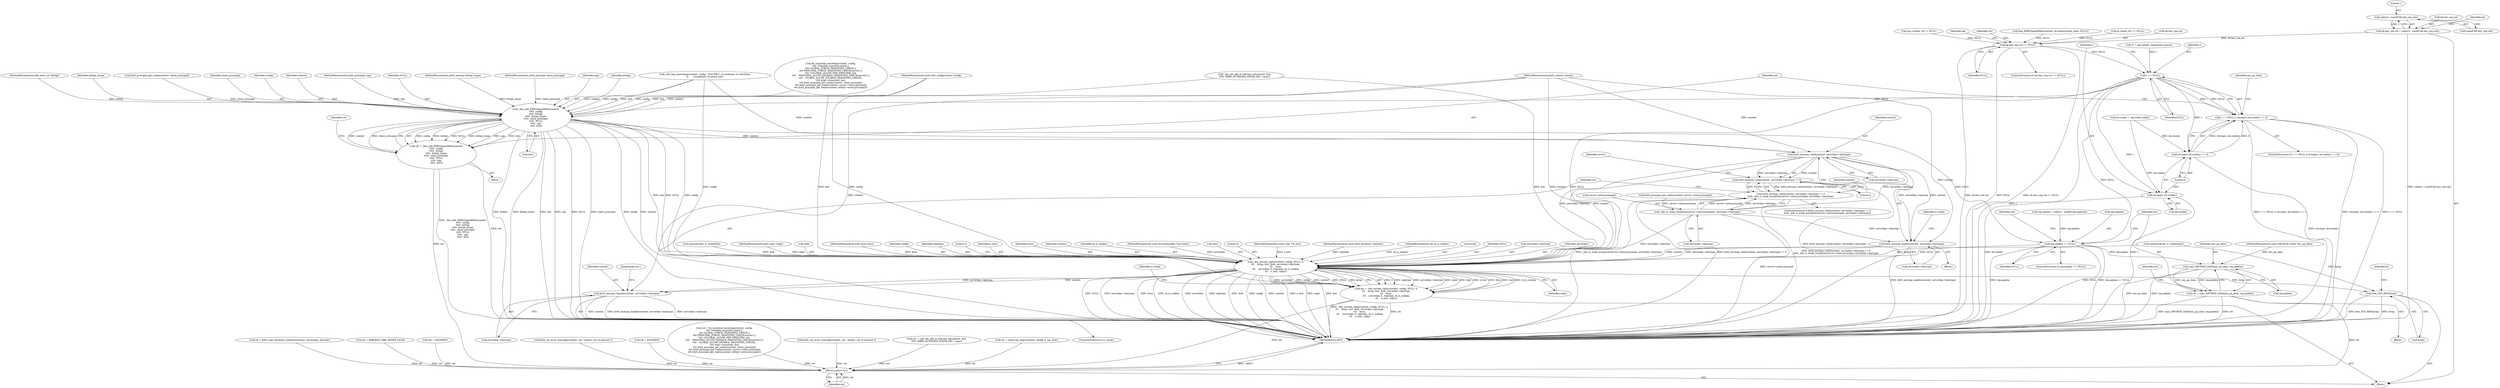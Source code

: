 digraph "0_heimdal_b1e699103f08d6a0ca46a122193c9da65f6cf837_1@API" {
"1000825" [label="(Call,calloc(1, sizeof(*ek.last_req.val)))"];
"1000819" [label="(Call,ek.last_req.val = calloc(1, sizeof(*ek.last_req.val)))"];
"1000835" [label="(Call,ek.last_req.val == NULL)"];
"1000941" [label="(Call,r == NULL)"];
"1000940" [label="(Call,r == NULL || strcmp(r, ek.srealm) == 0)"];
"1000944" [label="(Call,strcmp(r, ek.srealm) == 0)"];
"1000945" [label="(Call,strcmp(r, ek.srealm))"];
"1000954" [label="(Call,_kdc_add_KRB5SignedPath(context,\n\t\t\t\t\t  config,\n\t\t\t\t\t  krbtgt,\n\t\t\t\t\t  krbtgt_etype,\n\t\t\t\t\t  client_principal,\n\t\t\t\t\t  NULL,\n\t\t\t\t\t  spp,\n\t\t\t\t\t  &et))"];
"1000952" [label="(Call,ret = _kdc_add_KRB5SignedPath(context,\n\t\t\t\t\t  config,\n\t\t\t\t\t  krbtgt,\n\t\t\t\t\t  krbtgt_etype,\n\t\t\t\t\t  client_principal,\n\t\t\t\t\t  NULL,\n\t\t\t\t\t  spp,\n\t\t\t\t\t  &et))"];
"1001125" [label="(Return,return ret;)"];
"1000984" [label="(Call,rep.padata == NULL)"];
"1000996" [label="(Call,copy_METHOD_DATA(enc_pa_data, rep.padata))"];
"1000994" [label="(Call,ret = copy_METHOD_DATA(enc_pa_data, rep.padata))"];
"1001033" [label="(Call,_kdc_encode_reply(context, config, NULL, 0,\n\t\t\t    &rep, &et, &ek, serverkey->keytype,\n\t\t\t    kvno,\n\t\t\t    serverkey, 0, replykey, rk_is_subkey,\n\t\t\t    e_text, reply))"];
"1001031" [label="(Call,ret = _kdc_encode_reply(context, config, NULL, 0,\n\t\t\t    &rep, &et, &ek, serverkey->keytype,\n\t\t\t    kvno,\n\t\t\t    serverkey, 0, replykey, rk_is_subkey,\n\t\t\t    e_text, reply))"];
"1001056" [label="(Call,krb5_enctype_disable(context, serverkey->keytype))"];
"1001062" [label="(Call,free_TGS_REP(&rep))"];
"1001007" [label="(Call,krb5_enctype_valid(context, serverkey->keytype))"];
"1001006" [label="(Call,krb5_enctype_valid(context, serverkey->keytype) != 0)"];
"1001005" [label="(Call,krb5_enctype_valid(context, serverkey->keytype) != 0\n\t&& _kdc_is_weak_exception(server->entry.principal, serverkey->keytype))"];
"1001013" [label="(Call,_kdc_is_weak_exception(server->entry.principal, serverkey->keytype))"];
"1001023" [label="(Call,krb5_enctype_enable(context, serverkey->keytype))"];
"1000404" [label="(Call,tgt->renew_till != NULL)"];
"1000939" [label="(ControlStructure,if (r == NULL || strcmp(r, ek.srealm) == 0))"];
"1000914" [label="(Call,_kdc_log_timestamp(context, config, \"TGS-REQ\", et.authtime, et.starttime,\n\t\t       et.endtime, et.renew_till))"];
"1001049" [label="(Literal,0)"];
"1001052" [label="(Identifier,e_text)"];
"1001063" [label="(Call,&rep)"];
"1000932" [label="(Call,*r = get_krbtgt_realm(&ek.sname))"];
"1000251" [label="(Call,krb5_principal_get_realm(context, client_principal))"];
"1001014" [label="(Call,server->entry.principal)"];
"1000786" [label="(Call,ret = krb5_copy_keyblock_contents(context, sessionkey, &et.key))"];
"1000959" [label="(Identifier,client_principal)"];
"1000111" [label="(MethodParameterIn,krb5_context context)"];
"1000850" [label="(Identifier,ek)"];
"1001033" [label="(Call,_kdc_encode_reply(context, config, NULL, 0,\n\t\t\t    &rep, &et, &ek, serverkey->keytype,\n\t\t\t    kvno,\n\t\t\t    serverkey, 0, replykey, rk_is_subkey,\n\t\t\t    e_text, reply))"];
"1000112" [label="(MethodParameterIn,krb5_kdc_configuration *config)"];
"1000956" [label="(Identifier,config)"];
"1000947" [label="(Call,ek.srealm)"];
"1000962" [label="(Call,&et)"];
"1001016" [label="(Identifier,server)"];
"1000560" [label="(Call,ret = KRB5KDC_ERR_NEVER_VALID)"];
"1000983" [label="(ControlStructure,if (rep.padata == NULL))"];
"1001025" [label="(Call,serverkey->keytype)"];
"1000943" [label="(Identifier,NULL)"];
"1000944" [label="(Call,strcmp(r, ek.srealm) == 0)"];
"1001005" [label="(Call,krb5_enctype_valid(context, serverkey->keytype) != 0\n\t&& _kdc_is_weak_exception(server->entry.principal, serverkey->keytype))"];
"1000985" [label="(Call,rep.padata)"];
"1000971" [label="(Block,)"];
"1001047" [label="(Identifier,kvno)"];
"1000825" [label="(Call,calloc(1, sizeof(*ek.last_req.val)))"];
"1001034" [label="(Identifier,context)"];
"1001051" [label="(Identifier,rk_is_subkey)"];
"1000990" [label="(Call,ret = ENOMEM)"];
"1000951" [label="(Block,)"];
"1000952" [label="(Call,ret = _kdc_add_KRB5SignedPath(context,\n\t\t\t\t\t  config,\n\t\t\t\t\t  krbtgt,\n\t\t\t\t\t  krbtgt_etype,\n\t\t\t\t\t  client_principal,\n\t\t\t\t\t  NULL,\n\t\t\t\t\t  spp,\n\t\t\t\t\t  &et))"];
"1001009" [label="(Call,serverkey->keytype)"];
"1000844" [label="(Identifier,ret)"];
"1000955" [label="(Identifier,context)"];
"1000826" [label="(Literal,1)"];
"1001007" [label="(Call,krb5_enctype_valid(context, serverkey->keytype))"];
"1000118" [label="(MethodParameterIn,const EncryptionKey *serverkey)"];
"1000820" [label="(Call,ek.last_req.val)"];
"1000129" [label="(MethodParameterIn,krb5_principals spp)"];
"1001062" [label="(Call,free_TGS_REP(&rep))"];
"1000838" [label="(Identifier,ek)"];
"1000945" [label="(Call,strcmp(r, ek.srealm))"];
"1000960" [label="(Identifier,NULL)"];
"1001012" [label="(Literal,0)"];
"1000991" [label="(Identifier,ret)"];
"1001057" [label="(Identifier,context)"];
"1001008" [label="(Identifier,context)"];
"1000134" [label="(Block,)"];
"1000984" [label="(Call,rep.padata == NULL)"];
"1001024" [label="(Identifier,context)"];
"1000128" [label="(MethodParameterIn,krb5_enctype krbtgt_etype)"];
"1001040" [label="(Call,&et)"];
"1001068" [label="(Identifier,et)"];
"1001037" [label="(Literal,0)"];
"1000126" [label="(MethodParameterIn,krb5_principal client_principal)"];
"1001006" [label="(Call,krb5_enctype_valid(context, serverkey->keytype) != 0)"];
"1000827" [label="(Call,sizeof(*ek.last_req.val))"];
"1001004" [label="(ControlStructure,if (krb5_enctype_valid(context, serverkey->keytype) != 0\n\t&& _kdc_is_weak_exception(server->entry.principal, serverkey->keytype)))"];
"1001053" [label="(Identifier,reply)"];
"1000730" [label="(Call,find_KRB5SignedPath(context, et.authorization_data, NULL))"];
"1000132" [label="(MethodParameterIn,const char **e_text)"];
"1000961" [label="(Identifier,spp)"];
"1000116" [label="(MethodParameterIn,const krb5_keyblock *replykey)"];
"1001125" [label="(Return,return ret;)"];
"1001127" [label="(MethodReturn,RET)"];
"1001061" [label="(JumpTarget,out:)"];
"1000988" [label="(Identifier,NULL)"];
"1000723" [label="(Call,krb5_set_error_message(context, ret, \"malloc: out of memory\"))"];
"1000998" [label="(Call,rep.padata)"];
"1000834" [label="(ControlStructure,if (ek.last_req.val == NULL))"];
"1001022" [label="(Block,)"];
"1000994" [label="(Call,ret = copy_METHOD_DATA(enc_pa_data, rep.padata))"];
"1000896" [label="(Call,ek.srealm = rep.ticket.realm)"];
"1001054" [label="(ControlStructure,if (is_weak))"];
"1000117" [label="(MethodParameterIn,int rk_is_subkey)"];
"1001038" [label="(Call,&rep)"];
"1000957" [label="(Identifier,krbtgt)"];
"1000843" [label="(Call,ret = ENOMEM)"];
"1000972" [label="(Call,rep.padata = calloc(1, sizeof(*rep.padata)))"];
"1000954" [label="(Call,_kdc_add_KRB5SignedPath(context,\n\t\t\t\t\t  config,\n\t\t\t\t\t  krbtgt,\n\t\t\t\t\t  krbtgt_etype,\n\t\t\t\t\t  client_principal,\n\t\t\t\t\t  NULL,\n\t\t\t\t\t  spp,\n\t\t\t\t\t  &et))"];
"1000223" [label="(Call,ret = fix_transited_encoding(context, config,\n\t\t\t\t !f.disable_transited_check ||\n\t\t\t\t GLOBAL_FORCE_TRANSITED_CHECK ||\n\t\t\t\t PRINCIPAL_FORCE_TRANSITED_CHECK(server) ||\n\t\t\t\t !((GLOBAL_ALLOW_PER_PRINCIPAL &&\n\t\t\t\t    PRINCIPAL_ALLOW_DISABLE_TRANSITED_CHECK(server)) ||\n\t\t\t\t   GLOBAL_ALLOW_DISABLE_TRANSITED_CHECK),\n \t\t\t\t &tgt->transited, &et,\n \t\t\t\t krb5_principal_get_realm(context, client_principal),\n \t\t\t\t krb5_principal_get_realm(context, server->entry.principal),\n\t\t\t\t krb5_principal_get_realm(context, krbtgt->entry.principal)))"];
"1000691" [label="(Call,krb5_set_error_message(context, ret, \"malloc: out of memory\"))"];
"1000254" [label="(Call,krb5_principal_get_realm(context, server->entry.principal))"];
"1000835" [label="(Call,ek.last_req.val == NULL)"];
"1000645" [label="(Call,ret = _kdc_tkt_add_if_relevant_ad(context, &et,\n\t\t\t\t\t  KRB5_AUTHDATA_WIN2K_PAC, rspac))"];
"1000819" [label="(Call,ek.last_req.val = calloc(1, sizeof(*ek.last_req.val)))"];
"1000211" [label="(Call,ret = check_tgs_flags(context, config, b, tgt, &et))"];
"1000149" [label="(Call,memset(&rep, 0, sizeof(rep)))"];
"1001032" [label="(Identifier,ret)"];
"1001036" [label="(Identifier,NULL)"];
"1000225" [label="(Call,fix_transited_encoding(context, config,\n\t\t\t\t !f.disable_transited_check ||\n\t\t\t\t GLOBAL_FORCE_TRANSITED_CHECK ||\n\t\t\t\t PRINCIPAL_FORCE_TRANSITED_CHECK(server) ||\n\t\t\t\t !((GLOBAL_ALLOW_PER_PRINCIPAL &&\n\t\t\t\t    PRINCIPAL_ALLOW_DISABLE_TRANSITED_CHECK(server)) ||\n\t\t\t\t   GLOBAL_ALLOW_DISABLE_TRANSITED_CHECK),\n \t\t\t\t &tgt->transited, &et,\n \t\t\t\t krb5_principal_get_realm(context, client_principal),\n \t\t\t\t krb5_principal_get_realm(context, server->entry.principal),\n\t\t\t\t krb5_principal_get_realm(context, krbtgt->entry.principal)))"];
"1000995" [label="(Identifier,ret)"];
"1000127" [label="(MethodParameterIn,hdb_entry_ex *krbtgt)"];
"1000390" [label="(Call,et.renew_till == NULL)"];
"1000950" [label="(Literal,0)"];
"1000965" [label="(Identifier,ret)"];
"1001126" [label="(Identifier,ret)"];
"1000997" [label="(Identifier,enc_pa_data)"];
"1000841" [label="(Identifier,NULL)"];
"1001002" [label="(Identifier,ret)"];
"1001044" [label="(Call,serverkey->keytype)"];
"1001048" [label="(Identifier,serverkey)"];
"1001023" [label="(Call,krb5_enctype_enable(context, serverkey->keytype))"];
"1000161" [label="(Call,memset(&ek, 0, sizeof(ek)))"];
"1000946" [label="(Identifier,r)"];
"1000969" [label="(Identifier,enc_pa_data)"];
"1001058" [label="(Call,serverkey->keytype)"];
"1000958" [label="(Identifier,krbtgt_etype)"];
"1000647" [label="(Call,_kdc_tkt_add_if_relevant_ad(context, &et,\n\t\t\t\t\t  KRB5_AUTHDATA_WIN2K_PAC, rspac))"];
"1000131" [label="(MethodParameterIn,const METHOD_DATA *enc_pa_data)"];
"1000133" [label="(MethodParameterIn,krb5_data *reply)"];
"1001055" [label="(Identifier,is_weak)"];
"1001029" [label="(Identifier,is_weak)"];
"1000953" [label="(Identifier,ret)"];
"1000940" [label="(Call,r == NULL || strcmp(r, ek.srealm) == 0)"];
"1000942" [label="(Identifier,r)"];
"1001042" [label="(Call,&ek)"];
"1001056" [label="(Call,krb5_enctype_disable(context, serverkey->keytype))"];
"1001031" [label="(Call,ret = _kdc_encode_reply(context, config, NULL, 0,\n\t\t\t    &rep, &et, &ek, serverkey->keytype,\n\t\t\t    kvno,\n\t\t\t    serverkey, 0, replykey, rk_is_subkey,\n\t\t\t    e_text, reply))"];
"1001019" [label="(Call,serverkey->keytype)"];
"1000996" [label="(Call,copy_METHOD_DATA(enc_pa_data, rep.padata))"];
"1000120" [label="(MethodParameterIn,krb5_kvno kvno)"];
"1000941" [label="(Call,r == NULL)"];
"1001035" [label="(Identifier,config)"];
"1001013" [label="(Call,_kdc_is_weak_exception(server->entry.principal, serverkey->keytype))"];
"1000836" [label="(Call,ek.last_req.val)"];
"1001050" [label="(Identifier,replykey)"];
"1000825" -> "1000819"  [label="AST: "];
"1000825" -> "1000827"  [label="CFG: "];
"1000826" -> "1000825"  [label="AST: "];
"1000827" -> "1000825"  [label="AST: "];
"1000819" -> "1000825"  [label="CFG: "];
"1000825" -> "1000819"  [label="DDG: 1"];
"1000819" -> "1000134"  [label="AST: "];
"1000820" -> "1000819"  [label="AST: "];
"1000838" -> "1000819"  [label="CFG: "];
"1000819" -> "1001127"  [label="DDG: calloc(1, sizeof(*ek.last_req.val))"];
"1000819" -> "1000835"  [label="DDG: ek.last_req.val"];
"1000835" -> "1000834"  [label="AST: "];
"1000835" -> "1000841"  [label="CFG: "];
"1000836" -> "1000835"  [label="AST: "];
"1000841" -> "1000835"  [label="AST: "];
"1000844" -> "1000835"  [label="CFG: "];
"1000850" -> "1000835"  [label="CFG: "];
"1000835" -> "1001127"  [label="DDG: ek.last_req.val == NULL"];
"1000835" -> "1001127"  [label="DDG: ek.last_req.val"];
"1000835" -> "1001127"  [label="DDG: NULL"];
"1000390" -> "1000835"  [label="DDG: NULL"];
"1000404" -> "1000835"  [label="DDG: NULL"];
"1000730" -> "1000835"  [label="DDG: NULL"];
"1000835" -> "1000941"  [label="DDG: NULL"];
"1000941" -> "1000940"  [label="AST: "];
"1000941" -> "1000943"  [label="CFG: "];
"1000942" -> "1000941"  [label="AST: "];
"1000943" -> "1000941"  [label="AST: "];
"1000946" -> "1000941"  [label="CFG: "];
"1000940" -> "1000941"  [label="CFG: "];
"1000941" -> "1001127"  [label="DDG: r"];
"1000941" -> "1000940"  [label="DDG: r"];
"1000941" -> "1000940"  [label="DDG: NULL"];
"1000932" -> "1000941"  [label="DDG: r"];
"1000941" -> "1000944"  [label="DDG: r"];
"1000941" -> "1000945"  [label="DDG: r"];
"1000941" -> "1000954"  [label="DDG: NULL"];
"1000941" -> "1000984"  [label="DDG: NULL"];
"1000941" -> "1001033"  [label="DDG: NULL"];
"1000940" -> "1000939"  [label="AST: "];
"1000940" -> "1000944"  [label="CFG: "];
"1000944" -> "1000940"  [label="AST: "];
"1000953" -> "1000940"  [label="CFG: "];
"1000969" -> "1000940"  [label="CFG: "];
"1000940" -> "1001127"  [label="DDG: r == NULL"];
"1000940" -> "1001127"  [label="DDG: r == NULL || strcmp(r, ek.srealm) == 0"];
"1000940" -> "1001127"  [label="DDG: strcmp(r, ek.srealm) == 0"];
"1000944" -> "1000940"  [label="DDG: strcmp(r, ek.srealm)"];
"1000944" -> "1000940"  [label="DDG: 0"];
"1000944" -> "1000950"  [label="CFG: "];
"1000945" -> "1000944"  [label="AST: "];
"1000950" -> "1000944"  [label="AST: "];
"1000944" -> "1001127"  [label="DDG: strcmp(r, ek.srealm)"];
"1000896" -> "1000944"  [label="DDG: ek.srealm"];
"1000945" -> "1000947"  [label="CFG: "];
"1000946" -> "1000945"  [label="AST: "];
"1000947" -> "1000945"  [label="AST: "];
"1000950" -> "1000945"  [label="CFG: "];
"1000945" -> "1001127"  [label="DDG: r"];
"1000945" -> "1001127"  [label="DDG: ek.srealm"];
"1000896" -> "1000945"  [label="DDG: ek.srealm"];
"1000954" -> "1000952"  [label="AST: "];
"1000954" -> "1000962"  [label="CFG: "];
"1000955" -> "1000954"  [label="AST: "];
"1000956" -> "1000954"  [label="AST: "];
"1000957" -> "1000954"  [label="AST: "];
"1000958" -> "1000954"  [label="AST: "];
"1000959" -> "1000954"  [label="AST: "];
"1000960" -> "1000954"  [label="AST: "];
"1000961" -> "1000954"  [label="AST: "];
"1000962" -> "1000954"  [label="AST: "];
"1000952" -> "1000954"  [label="CFG: "];
"1000954" -> "1001127"  [label="DDG: krbtgt"];
"1000954" -> "1001127"  [label="DDG: krbtgt_etype"];
"1000954" -> "1001127"  [label="DDG: &et"];
"1000954" -> "1001127"  [label="DDG: spp"];
"1000954" -> "1001127"  [label="DDG: NULL"];
"1000954" -> "1001127"  [label="DDG: client_principal"];
"1000954" -> "1001127"  [label="DDG: context"];
"1000954" -> "1001127"  [label="DDG: config"];
"1000954" -> "1000952"  [label="DDG: config"];
"1000954" -> "1000952"  [label="DDG: krbtgt"];
"1000954" -> "1000952"  [label="DDG: NULL"];
"1000954" -> "1000952"  [label="DDG: krbtgt_etype"];
"1000954" -> "1000952"  [label="DDG: spp"];
"1000954" -> "1000952"  [label="DDG: &et"];
"1000954" -> "1000952"  [label="DDG: context"];
"1000954" -> "1000952"  [label="DDG: client_principal"];
"1000914" -> "1000954"  [label="DDG: context"];
"1000914" -> "1000954"  [label="DDG: config"];
"1000111" -> "1000954"  [label="DDG: context"];
"1000112" -> "1000954"  [label="DDG: config"];
"1000127" -> "1000954"  [label="DDG: krbtgt"];
"1000128" -> "1000954"  [label="DDG: krbtgt_etype"];
"1000251" -> "1000954"  [label="DDG: client_principal"];
"1000126" -> "1000954"  [label="DDG: client_principal"];
"1000129" -> "1000954"  [label="DDG: spp"];
"1000647" -> "1000954"  [label="DDG: &et"];
"1000225" -> "1000954"  [label="DDG: &et"];
"1000954" -> "1000984"  [label="DDG: NULL"];
"1000954" -> "1001007"  [label="DDG: context"];
"1000954" -> "1001033"  [label="DDG: config"];
"1000954" -> "1001033"  [label="DDG: NULL"];
"1000954" -> "1001033"  [label="DDG: &et"];
"1000952" -> "1000951"  [label="AST: "];
"1000953" -> "1000952"  [label="AST: "];
"1000965" -> "1000952"  [label="CFG: "];
"1000952" -> "1001127"  [label="DDG: ret"];
"1000952" -> "1001127"  [label="DDG: _kdc_add_KRB5SignedPath(context,\n\t\t\t\t\t  config,\n\t\t\t\t\t  krbtgt,\n\t\t\t\t\t  krbtgt_etype,\n\t\t\t\t\t  client_principal,\n\t\t\t\t\t  NULL,\n\t\t\t\t\t  spp,\n\t\t\t\t\t  &et)"];
"1000952" -> "1001125"  [label="DDG: ret"];
"1001125" -> "1000134"  [label="AST: "];
"1001125" -> "1001126"  [label="CFG: "];
"1001126" -> "1001125"  [label="AST: "];
"1001127" -> "1001125"  [label="CFG: "];
"1001125" -> "1001127"  [label="DDG: <RET>"];
"1001126" -> "1001125"  [label="DDG: ret"];
"1000691" -> "1001125"  [label="DDG: ret"];
"1000645" -> "1001125"  [label="DDG: ret"];
"1000843" -> "1001125"  [label="DDG: ret"];
"1000990" -> "1001125"  [label="DDG: ret"];
"1000786" -> "1001125"  [label="DDG: ret"];
"1000211" -> "1001125"  [label="DDG: ret"];
"1000723" -> "1001125"  [label="DDG: ret"];
"1000994" -> "1001125"  [label="DDG: ret"];
"1001031" -> "1001125"  [label="DDG: ret"];
"1000560" -> "1001125"  [label="DDG: ret"];
"1000223" -> "1001125"  [label="DDG: ret"];
"1000984" -> "1000983"  [label="AST: "];
"1000984" -> "1000988"  [label="CFG: "];
"1000985" -> "1000984"  [label="AST: "];
"1000988" -> "1000984"  [label="AST: "];
"1000991" -> "1000984"  [label="CFG: "];
"1000995" -> "1000984"  [label="CFG: "];
"1000984" -> "1001127"  [label="DDG: rep.padata == NULL"];
"1000984" -> "1001127"  [label="DDG: NULL"];
"1000984" -> "1001127"  [label="DDG: rep.padata"];
"1000972" -> "1000984"  [label="DDG: rep.padata"];
"1000984" -> "1000996"  [label="DDG: rep.padata"];
"1000984" -> "1001033"  [label="DDG: NULL"];
"1000996" -> "1000994"  [label="AST: "];
"1000996" -> "1000998"  [label="CFG: "];
"1000997" -> "1000996"  [label="AST: "];
"1000998" -> "1000996"  [label="AST: "];
"1000994" -> "1000996"  [label="CFG: "];
"1000996" -> "1001127"  [label="DDG: rep.padata"];
"1000996" -> "1001127"  [label="DDG: enc_pa_data"];
"1000996" -> "1000994"  [label="DDG: enc_pa_data"];
"1000996" -> "1000994"  [label="DDG: rep.padata"];
"1000131" -> "1000996"  [label="DDG: enc_pa_data"];
"1000994" -> "1000971"  [label="AST: "];
"1000995" -> "1000994"  [label="AST: "];
"1001002" -> "1000994"  [label="CFG: "];
"1000994" -> "1001127"  [label="DDG: copy_METHOD_DATA(enc_pa_data, rep.padata)"];
"1000994" -> "1001127"  [label="DDG: ret"];
"1001033" -> "1001031"  [label="AST: "];
"1001033" -> "1001053"  [label="CFG: "];
"1001034" -> "1001033"  [label="AST: "];
"1001035" -> "1001033"  [label="AST: "];
"1001036" -> "1001033"  [label="AST: "];
"1001037" -> "1001033"  [label="AST: "];
"1001038" -> "1001033"  [label="AST: "];
"1001040" -> "1001033"  [label="AST: "];
"1001042" -> "1001033"  [label="AST: "];
"1001044" -> "1001033"  [label="AST: "];
"1001047" -> "1001033"  [label="AST: "];
"1001048" -> "1001033"  [label="AST: "];
"1001049" -> "1001033"  [label="AST: "];
"1001050" -> "1001033"  [label="AST: "];
"1001051" -> "1001033"  [label="AST: "];
"1001052" -> "1001033"  [label="AST: "];
"1001053" -> "1001033"  [label="AST: "];
"1001031" -> "1001033"  [label="CFG: "];
"1001033" -> "1001127"  [label="DDG: rk_is_subkey"];
"1001033" -> "1001127"  [label="DDG: &et"];
"1001033" -> "1001127"  [label="DDG: NULL"];
"1001033" -> "1001127"  [label="DDG: serverkey->keytype"];
"1001033" -> "1001127"  [label="DDG: kvno"];
"1001033" -> "1001127"  [label="DDG: serverkey"];
"1001033" -> "1001127"  [label="DDG: replykey"];
"1001033" -> "1001127"  [label="DDG: &ek"];
"1001033" -> "1001127"  [label="DDG: config"];
"1001033" -> "1001127"  [label="DDG: context"];
"1001033" -> "1001127"  [label="DDG: e_text"];
"1001033" -> "1001127"  [label="DDG: reply"];
"1001033" -> "1001031"  [label="DDG: 0"];
"1001033" -> "1001031"  [label="DDG: replykey"];
"1001033" -> "1001031"  [label="DDG: serverkey->keytype"];
"1001033" -> "1001031"  [label="DDG: reply"];
"1001033" -> "1001031"  [label="DDG: &ek"];
"1001033" -> "1001031"  [label="DDG: e_text"];
"1001033" -> "1001031"  [label="DDG: kvno"];
"1001033" -> "1001031"  [label="DDG: &et"];
"1001033" -> "1001031"  [label="DDG: rk_is_subkey"];
"1001033" -> "1001031"  [label="DDG: serverkey"];
"1001033" -> "1001031"  [label="DDG: config"];
"1001033" -> "1001031"  [label="DDG: context"];
"1001033" -> "1001031"  [label="DDG: NULL"];
"1001033" -> "1001031"  [label="DDG: &rep"];
"1001023" -> "1001033"  [label="DDG: context"];
"1001023" -> "1001033"  [label="DDG: serverkey->keytype"];
"1001007" -> "1001033"  [label="DDG: context"];
"1001007" -> "1001033"  [label="DDG: serverkey->keytype"];
"1000111" -> "1001033"  [label="DDG: context"];
"1000914" -> "1001033"  [label="DDG: config"];
"1000112" -> "1001033"  [label="DDG: config"];
"1000149" -> "1001033"  [label="DDG: &rep"];
"1000647" -> "1001033"  [label="DDG: &et"];
"1000225" -> "1001033"  [label="DDG: &et"];
"1000161" -> "1001033"  [label="DDG: &ek"];
"1001013" -> "1001033"  [label="DDG: serverkey->keytype"];
"1000120" -> "1001033"  [label="DDG: kvno"];
"1000118" -> "1001033"  [label="DDG: serverkey"];
"1000116" -> "1001033"  [label="DDG: replykey"];
"1000117" -> "1001033"  [label="DDG: rk_is_subkey"];
"1000132" -> "1001033"  [label="DDG: e_text"];
"1000133" -> "1001033"  [label="DDG: reply"];
"1001033" -> "1001056"  [label="DDG: context"];
"1001033" -> "1001056"  [label="DDG: serverkey->keytype"];
"1001033" -> "1001062"  [label="DDG: &rep"];
"1001031" -> "1000134"  [label="AST: "];
"1001032" -> "1001031"  [label="AST: "];
"1001055" -> "1001031"  [label="CFG: "];
"1001031" -> "1001127"  [label="DDG: _kdc_encode_reply(context, config, NULL, 0,\n\t\t\t    &rep, &et, &ek, serverkey->keytype,\n\t\t\t    kvno,\n\t\t\t    serverkey, 0, replykey, rk_is_subkey,\n\t\t\t    e_text, reply)"];
"1001031" -> "1001127"  [label="DDG: ret"];
"1001056" -> "1001054"  [label="AST: "];
"1001056" -> "1001058"  [label="CFG: "];
"1001057" -> "1001056"  [label="AST: "];
"1001058" -> "1001056"  [label="AST: "];
"1001061" -> "1001056"  [label="CFG: "];
"1001056" -> "1001127"  [label="DDG: context"];
"1001056" -> "1001127"  [label="DDG: krb5_enctype_disable(context, serverkey->keytype)"];
"1001056" -> "1001127"  [label="DDG: serverkey->keytype"];
"1000111" -> "1001056"  [label="DDG: context"];
"1001062" -> "1000134"  [label="AST: "];
"1001062" -> "1001063"  [label="CFG: "];
"1001063" -> "1001062"  [label="AST: "];
"1001068" -> "1001062"  [label="CFG: "];
"1001062" -> "1001127"  [label="DDG: free_TGS_REP(&rep)"];
"1001062" -> "1001127"  [label="DDG: &rep"];
"1000149" -> "1001062"  [label="DDG: &rep"];
"1001007" -> "1001006"  [label="AST: "];
"1001007" -> "1001009"  [label="CFG: "];
"1001008" -> "1001007"  [label="AST: "];
"1001009" -> "1001007"  [label="AST: "];
"1001012" -> "1001007"  [label="CFG: "];
"1001007" -> "1001006"  [label="DDG: context"];
"1001007" -> "1001006"  [label="DDG: serverkey->keytype"];
"1000914" -> "1001007"  [label="DDG: context"];
"1000111" -> "1001007"  [label="DDG: context"];
"1001007" -> "1001013"  [label="DDG: serverkey->keytype"];
"1001007" -> "1001023"  [label="DDG: context"];
"1001007" -> "1001023"  [label="DDG: serverkey->keytype"];
"1001006" -> "1001005"  [label="AST: "];
"1001006" -> "1001012"  [label="CFG: "];
"1001012" -> "1001006"  [label="AST: "];
"1001016" -> "1001006"  [label="CFG: "];
"1001005" -> "1001006"  [label="CFG: "];
"1001006" -> "1001127"  [label="DDG: krb5_enctype_valid(context, serverkey->keytype)"];
"1001006" -> "1001005"  [label="DDG: krb5_enctype_valid(context, serverkey->keytype)"];
"1001006" -> "1001005"  [label="DDG: 0"];
"1001005" -> "1001004"  [label="AST: "];
"1001005" -> "1001013"  [label="CFG: "];
"1001013" -> "1001005"  [label="AST: "];
"1001024" -> "1001005"  [label="CFG: "];
"1001032" -> "1001005"  [label="CFG: "];
"1001005" -> "1001127"  [label="DDG: _kdc_is_weak_exception(server->entry.principal, serverkey->keytype)"];
"1001005" -> "1001127"  [label="DDG: krb5_enctype_valid(context, serverkey->keytype) != 0\n\t&& _kdc_is_weak_exception(server->entry.principal, serverkey->keytype)"];
"1001005" -> "1001127"  [label="DDG: krb5_enctype_valid(context, serverkey->keytype) != 0"];
"1001013" -> "1001005"  [label="DDG: server->entry.principal"];
"1001013" -> "1001005"  [label="DDG: serverkey->keytype"];
"1001013" -> "1001019"  [label="CFG: "];
"1001014" -> "1001013"  [label="AST: "];
"1001019" -> "1001013"  [label="AST: "];
"1001013" -> "1001127"  [label="DDG: server->entry.principal"];
"1000254" -> "1001013"  [label="DDG: server->entry.principal"];
"1001013" -> "1001023"  [label="DDG: serverkey->keytype"];
"1001023" -> "1001022"  [label="AST: "];
"1001023" -> "1001025"  [label="CFG: "];
"1001024" -> "1001023"  [label="AST: "];
"1001025" -> "1001023"  [label="AST: "];
"1001029" -> "1001023"  [label="CFG: "];
"1001023" -> "1001127"  [label="DDG: krb5_enctype_enable(context, serverkey->keytype)"];
"1000111" -> "1001023"  [label="DDG: context"];
}
